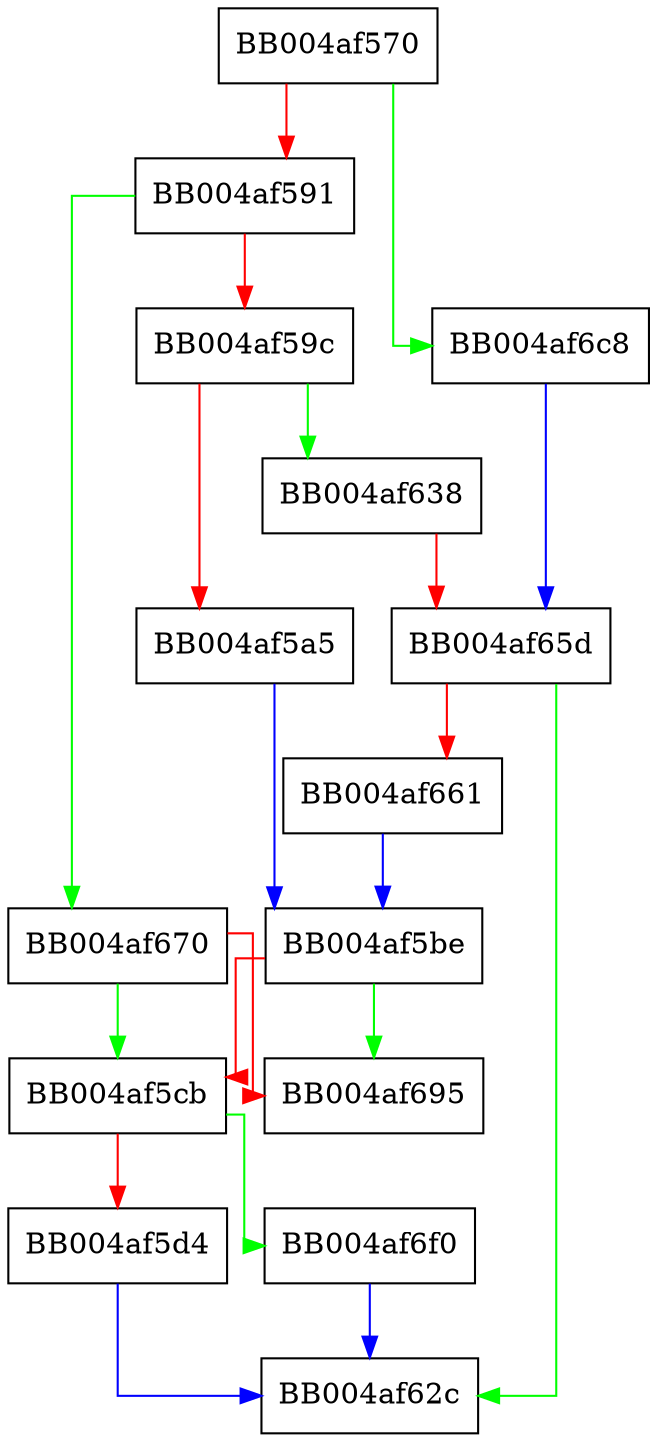 digraph ossl_quic_conn_set_initial_peer_addr {
  node [shape="box"];
  graph [splines=ortho];
  BB004af570 -> BB004af6c8 [color="green"];
  BB004af570 -> BB004af591 [color="red"];
  BB004af591 -> BB004af670 [color="green"];
  BB004af591 -> BB004af59c [color="red"];
  BB004af59c -> BB004af638 [color="green"];
  BB004af59c -> BB004af5a5 [color="red"];
  BB004af5a5 -> BB004af5be [color="blue"];
  BB004af5be -> BB004af695 [color="green"];
  BB004af5be -> BB004af5cb [color="red"];
  BB004af5cb -> BB004af6f0 [color="green"];
  BB004af5cb -> BB004af5d4 [color="red"];
  BB004af5d4 -> BB004af62c [color="blue"];
  BB004af638 -> BB004af65d [color="red"];
  BB004af65d -> BB004af62c [color="green"];
  BB004af65d -> BB004af661 [color="red"];
  BB004af661 -> BB004af5be [color="blue"];
  BB004af670 -> BB004af5cb [color="green"];
  BB004af670 -> BB004af695 [color="red"];
  BB004af6c8 -> BB004af65d [color="blue"];
  BB004af6f0 -> BB004af62c [color="blue"];
}